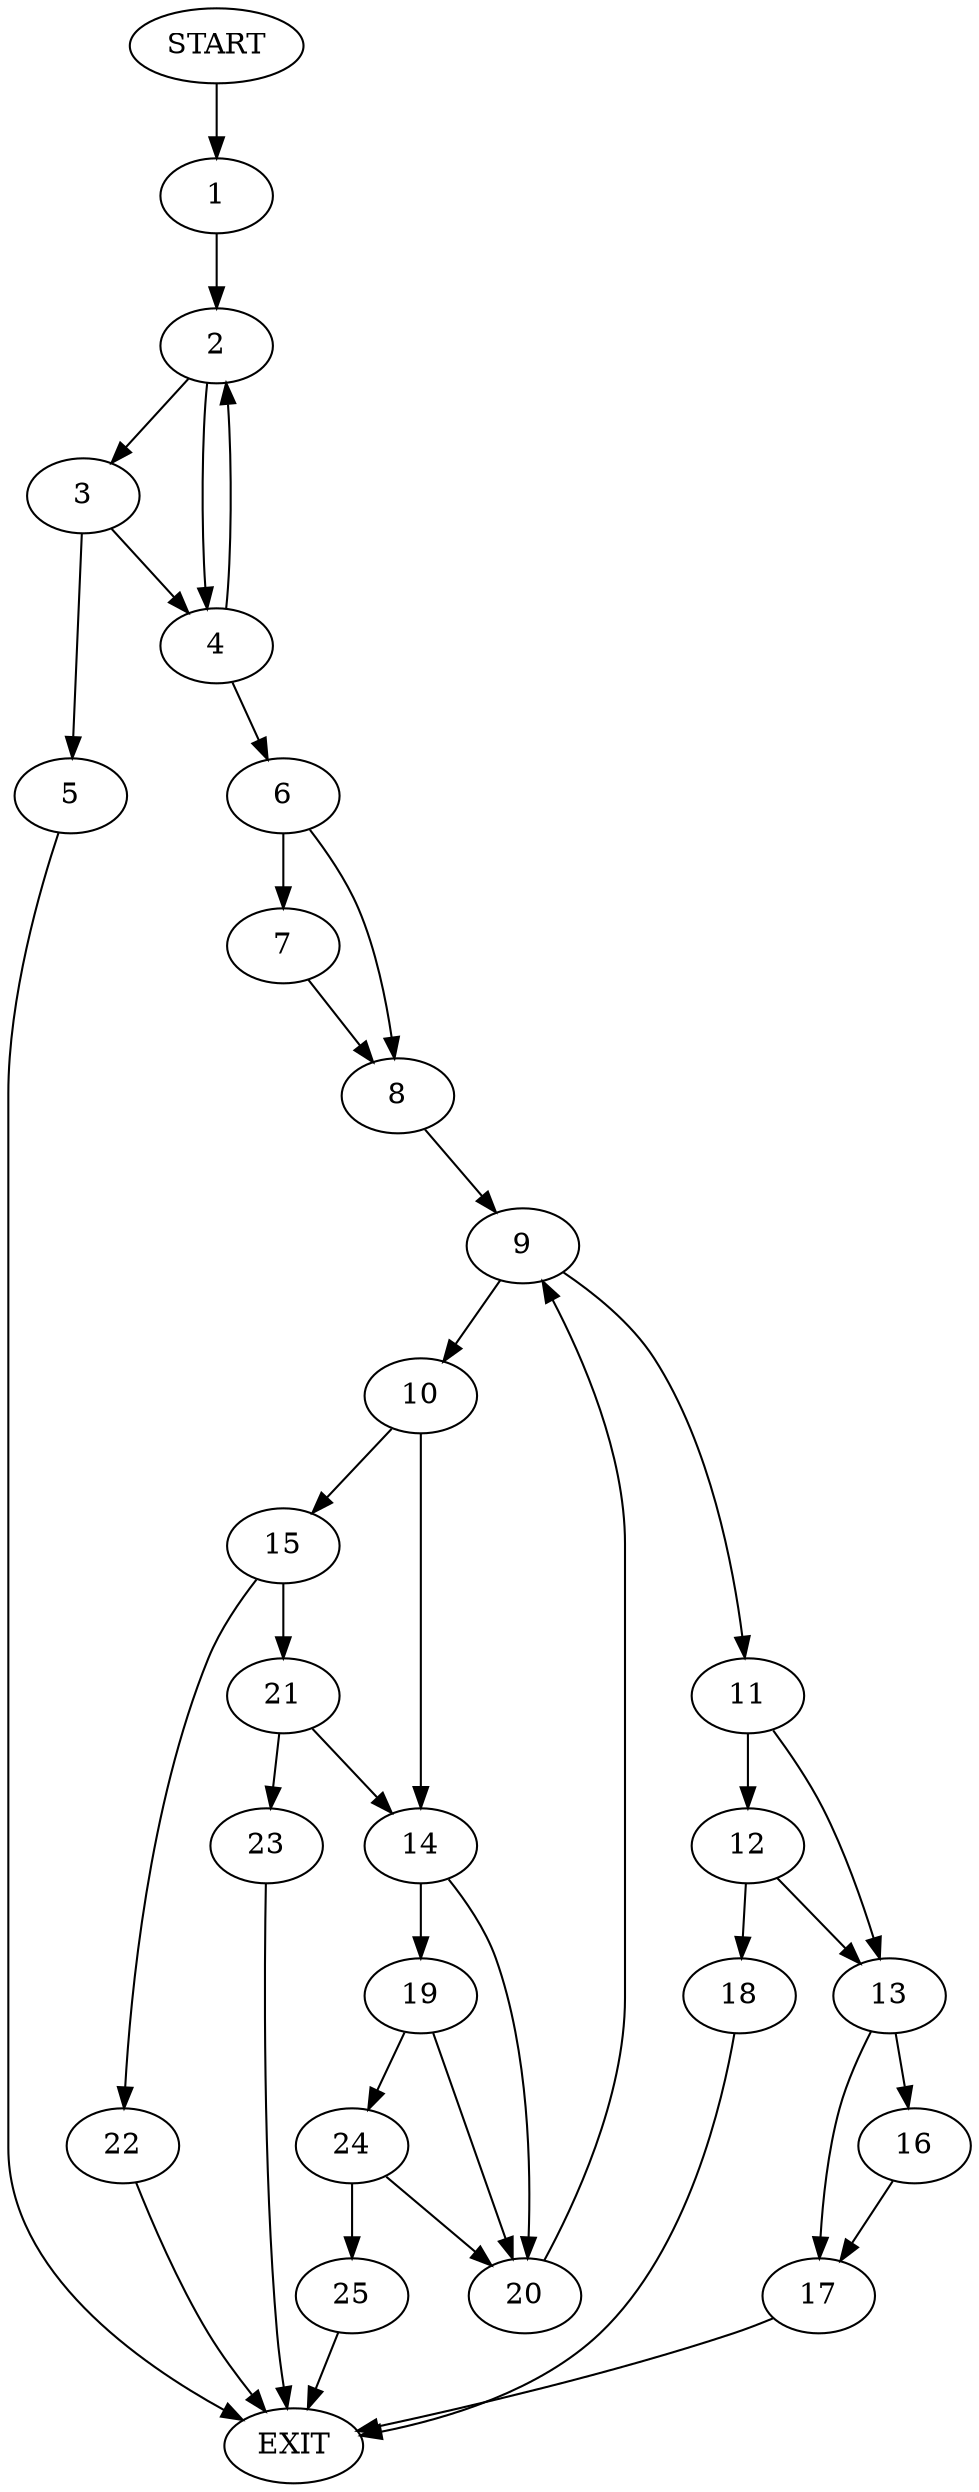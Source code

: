 digraph {
0 [label="START"]
26 [label="EXIT"]
0 -> 1
1 -> 2
2 -> 3
2 -> 4
3 -> 4
3 -> 5
4 -> 6
4 -> 2
5 -> 26
6 -> 7
6 -> 8
7 -> 8
8 -> 9
9 -> 10
9 -> 11
11 -> 12
11 -> 13
10 -> 14
10 -> 15
13 -> 16
13 -> 17
12 -> 13
12 -> 18
14 -> 19
14 -> 20
15 -> 21
15 -> 22
21 -> 14
21 -> 23
22 -> 26
23 -> 26
20 -> 9
19 -> 24
19 -> 20
24 -> 20
24 -> 25
25 -> 26
18 -> 26
16 -> 17
17 -> 26
}
